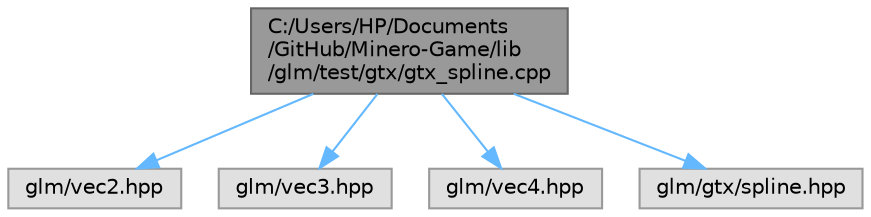 digraph "C:/Users/HP/Documents/GitHub/Minero-Game/lib/glm/test/gtx/gtx_spline.cpp"
{
 // LATEX_PDF_SIZE
  bgcolor="transparent";
  edge [fontname=Helvetica,fontsize=10,labelfontname=Helvetica,labelfontsize=10];
  node [fontname=Helvetica,fontsize=10,shape=box,height=0.2,width=0.4];
  Node1 [id="Node000001",label="C:/Users/HP/Documents\l/GitHub/Minero-Game/lib\l/glm/test/gtx/gtx_spline.cpp",height=0.2,width=0.4,color="gray40", fillcolor="grey60", style="filled", fontcolor="black",tooltip=" "];
  Node1 -> Node2 [id="edge5_Node000001_Node000002",color="steelblue1",style="solid",tooltip=" "];
  Node2 [id="Node000002",label="glm/vec2.hpp",height=0.2,width=0.4,color="grey60", fillcolor="#E0E0E0", style="filled",tooltip=" "];
  Node1 -> Node3 [id="edge6_Node000001_Node000003",color="steelblue1",style="solid",tooltip=" "];
  Node3 [id="Node000003",label="glm/vec3.hpp",height=0.2,width=0.4,color="grey60", fillcolor="#E0E0E0", style="filled",tooltip=" "];
  Node1 -> Node4 [id="edge7_Node000001_Node000004",color="steelblue1",style="solid",tooltip=" "];
  Node4 [id="Node000004",label="glm/vec4.hpp",height=0.2,width=0.4,color="grey60", fillcolor="#E0E0E0", style="filled",tooltip=" "];
  Node1 -> Node5 [id="edge8_Node000001_Node000005",color="steelblue1",style="solid",tooltip=" "];
  Node5 [id="Node000005",label="glm/gtx/spline.hpp",height=0.2,width=0.4,color="grey60", fillcolor="#E0E0E0", style="filled",tooltip=" "];
}
